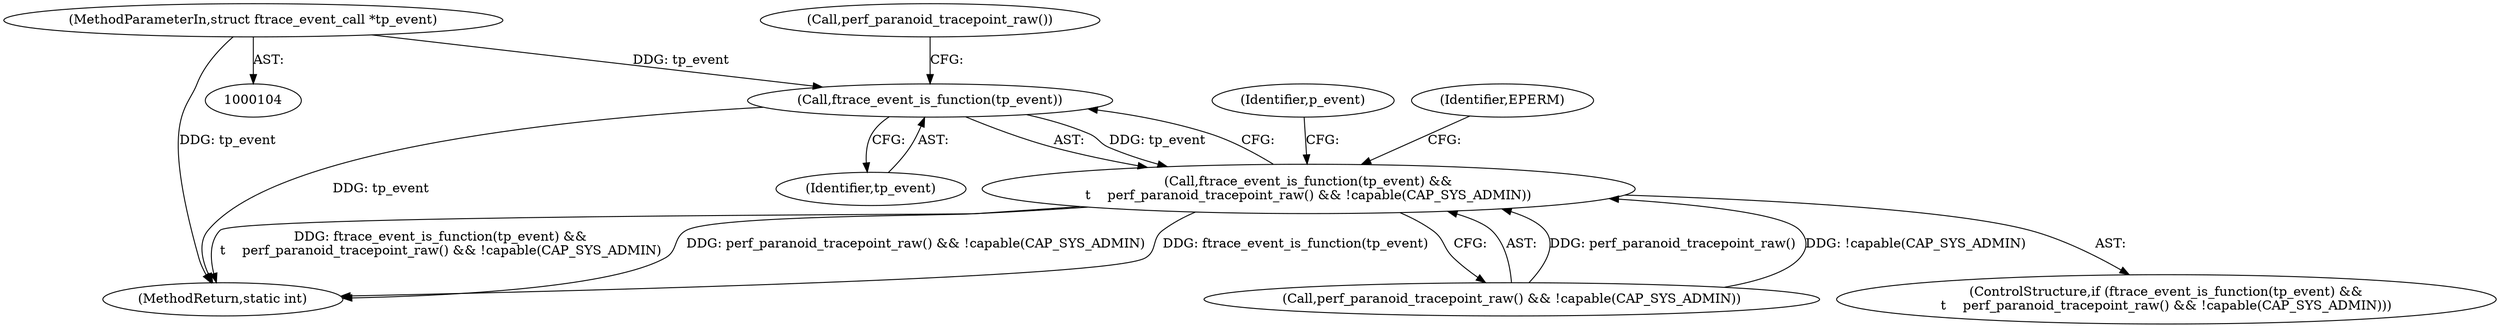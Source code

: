 digraph "0_linux_12ae030d54ef250706da5642fc7697cc60ad0df7@pointer" {
"1000110" [label="(Call,ftrace_event_is_function(tp_event))"];
"1000105" [label="(MethodParameterIn,struct ftrace_event_call *tp_event)"];
"1000109" [label="(Call,ftrace_event_is_function(tp_event) &&\n\t    perf_paranoid_tracepoint_raw() && !capable(CAP_SYS_ADMIN))"];
"1000110" [label="(Call,ftrace_event_is_function(tp_event))"];
"1000157" [label="(MethodReturn,static int)"];
"1000113" [label="(Call,perf_paranoid_tracepoint_raw())"];
"1000111" [label="(Identifier,tp_event)"];
"1000109" [label="(Call,ftrace_event_is_function(tp_event) &&\n\t    perf_paranoid_tracepoint_raw() && !capable(CAP_SYS_ADMIN))"];
"1000125" [label="(Identifier,p_event)"];
"1000119" [label="(Identifier,EPERM)"];
"1000112" [label="(Call,perf_paranoid_tracepoint_raw() && !capable(CAP_SYS_ADMIN))"];
"1000108" [label="(ControlStructure,if (ftrace_event_is_function(tp_event) &&\n\t    perf_paranoid_tracepoint_raw() && !capable(CAP_SYS_ADMIN)))"];
"1000105" [label="(MethodParameterIn,struct ftrace_event_call *tp_event)"];
"1000110" -> "1000109"  [label="AST: "];
"1000110" -> "1000111"  [label="CFG: "];
"1000111" -> "1000110"  [label="AST: "];
"1000113" -> "1000110"  [label="CFG: "];
"1000109" -> "1000110"  [label="CFG: "];
"1000110" -> "1000157"  [label="DDG: tp_event"];
"1000110" -> "1000109"  [label="DDG: tp_event"];
"1000105" -> "1000110"  [label="DDG: tp_event"];
"1000105" -> "1000104"  [label="AST: "];
"1000105" -> "1000157"  [label="DDG: tp_event"];
"1000109" -> "1000108"  [label="AST: "];
"1000109" -> "1000112"  [label="CFG: "];
"1000112" -> "1000109"  [label="AST: "];
"1000119" -> "1000109"  [label="CFG: "];
"1000125" -> "1000109"  [label="CFG: "];
"1000109" -> "1000157"  [label="DDG: perf_paranoid_tracepoint_raw() && !capable(CAP_SYS_ADMIN)"];
"1000109" -> "1000157"  [label="DDG: ftrace_event_is_function(tp_event)"];
"1000109" -> "1000157"  [label="DDG: ftrace_event_is_function(tp_event) &&\n\t    perf_paranoid_tracepoint_raw() && !capable(CAP_SYS_ADMIN)"];
"1000112" -> "1000109"  [label="DDG: perf_paranoid_tracepoint_raw()"];
"1000112" -> "1000109"  [label="DDG: !capable(CAP_SYS_ADMIN)"];
}
